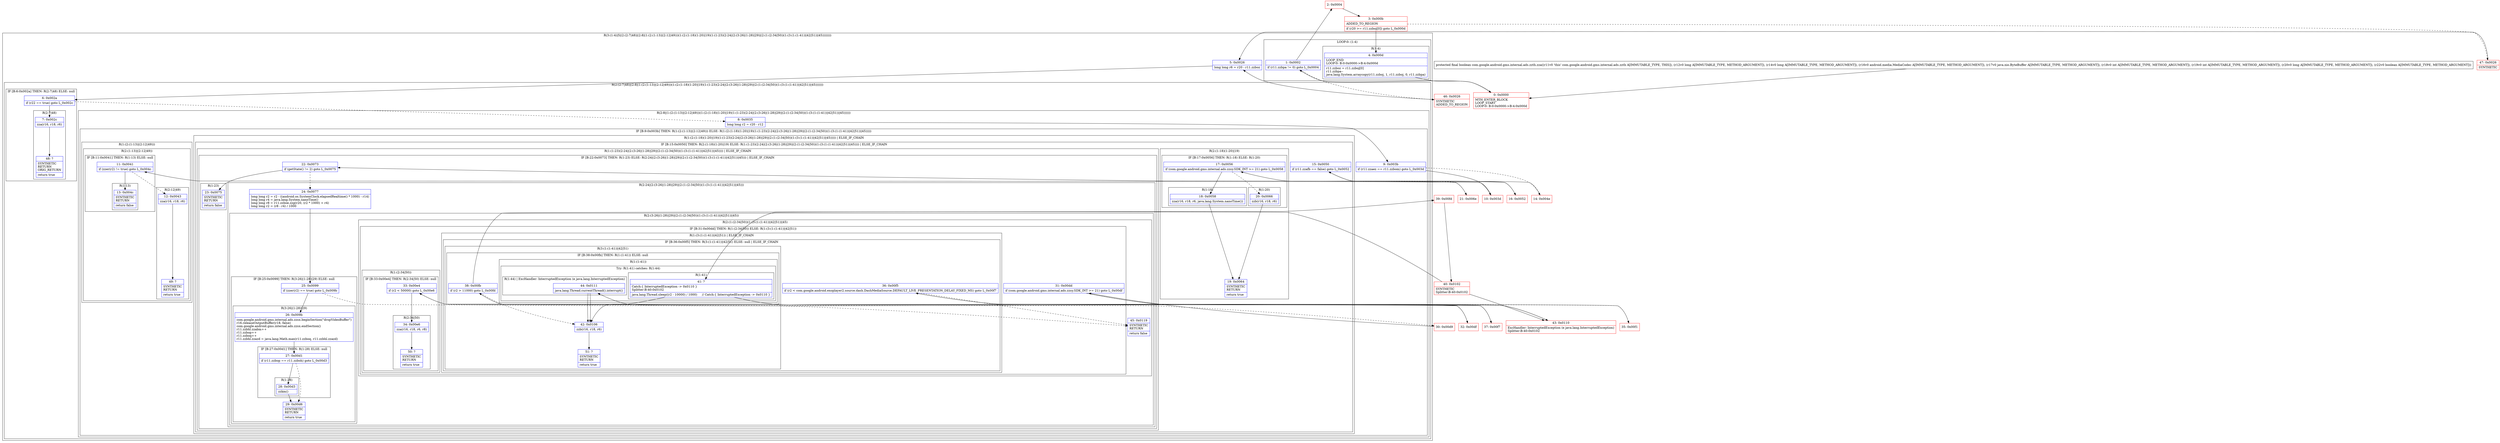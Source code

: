 digraph "CFG forcom.google.android.gms.internal.ads.zzth.zza(JJLandroid\/media\/MediaCodec;Ljava\/nio\/ByteBuffer;IIJZ)Z" {
subgraph cluster_Region_2100103945 {
label = "R(3:(1:4)|5|(2:(2:7|48)|(2:8|(1:(2:(1:13)|(2:12|49)))(1:(2:(1:18)(1:20)|19)(1:(1:23)(2:24|(2:(3:26|(1:28)|29)|(2:(1:(2:34|50))(1:(3:(1:(1:41))|42|51))|45))))))))";
node [shape=record,color=blue];
subgraph cluster_LoopRegion_173953867 {
label = "LOOP:0: (1:4)";
node [shape=record,color=blue];
Node_1 [shape=record,label="{1\:\ 0x0002|if (r11.zzbpa != 0) goto L_0x0004\l}"];
subgraph cluster_Region_1453056902 {
label = "R(1:4)";
node [shape=record,color=blue];
Node_4 [shape=record,label="{4\:\ 0x000d|LOOP_END\lLOOP:0: B:0:0x0000\-\>B:4:0x000d\l|r11.zzboz = r11.zzboj[0]\lr11.zzbpa\-\-\ljava.lang.System.arraycopy(r11.zzboj, 1, r11.zzboj, 0, r11.zzbpa)\l}"];
}
}
Node_5 [shape=record,label="{5\:\ 0x0026|long long r6 = r20 \- r11.zzboz\l}"];
subgraph cluster_Region_1615021437 {
label = "R(2:(2:7|48)|(2:8|(1:(2:(1:13)|(2:12|49)))(1:(2:(1:18)(1:20)|19)(1:(1:23)(2:24|(2:(3:26|(1:28)|29)|(2:(1:(2:34|50))(1:(3:(1:(1:41))|42|51))|45)))))))";
node [shape=record,color=blue];
subgraph cluster_IfRegion_118135915 {
label = "IF [B:6:0x002a] THEN: R(2:7|48) ELSE: null";
node [shape=record,color=blue];
Node_6 [shape=record,label="{6\:\ 0x002a|if (r22 == true) goto L_0x002c\l}"];
subgraph cluster_Region_666448080 {
label = "R(2:7|48)";
node [shape=record,color=blue];
Node_7 [shape=record,label="{7\:\ 0x002c|zza(r16, r18, r6)\l}"];
Node_48 [shape=record,label="{48\:\ ?|SYNTHETIC\lRETURN\lORIG_RETURN\l|return true\l}"];
}
}
subgraph cluster_Region_1390752301 {
label = "R(2:8|(1:(2:(1:13)|(2:12|49)))(1:(2:(1:18)(1:20)|19)(1:(1:23)(2:24|(2:(3:26|(1:28)|29)|(2:(1:(2:34|50))(1:(3:(1:(1:41))|42|51))|45))))))";
node [shape=record,color=blue];
Node_8 [shape=record,label="{8\:\ 0x0035|long long r2 = r20 \- r12\l}"];
subgraph cluster_IfRegion_2134262730 {
label = "IF [B:9:0x003b] THEN: R(1:(2:(1:13)|(2:12|49))) ELSE: R(1:(2:(1:18)(1:20)|19)(1:(1:23)(2:24|(2:(3:26|(1:28)|29)|(2:(1:(2:34|50))(1:(3:(1:(1:41))|42|51))|45)))))";
node [shape=record,color=blue];
Node_9 [shape=record,label="{9\:\ 0x003b|if (r11.zzaez == r11.zzbom) goto L_0x003d\l}"];
subgraph cluster_Region_1991776377 {
label = "R(1:(2:(1:13)|(2:12|49)))";
node [shape=record,color=blue];
subgraph cluster_Region_212521854 {
label = "R(2:(1:13)|(2:12|49))";
node [shape=record,color=blue];
subgraph cluster_IfRegion_1799808836 {
label = "IF [B:11:0x0041] THEN: R(1:13) ELSE: null";
node [shape=record,color=blue];
Node_11 [shape=record,label="{11\:\ 0x0041|if (zzer(r2) != true) goto L_0x004c\l}"];
subgraph cluster_Region_1603338052 {
label = "R(1:13)";
node [shape=record,color=blue];
Node_13 [shape=record,label="{13\:\ 0x004c|SYNTHETIC\lRETURN\l|return false\l}"];
}
}
subgraph cluster_Region_1782418343 {
label = "R(2:12|49)";
node [shape=record,color=blue];
Node_12 [shape=record,label="{12\:\ 0x0043|zza(r16, r18, r6)\l}"];
Node_49 [shape=record,label="{49\:\ ?|SYNTHETIC\lRETURN\l|return true\l}"];
}
}
}
subgraph cluster_Region_309714799 {
label = "R(1:(2:(1:18)(1:20)|19)(1:(1:23)(2:24|(2:(3:26|(1:28)|29)|(2:(1:(2:34|50))(1:(3:(1:(1:41))|42|51))|45))))) | ELSE_IF_CHAIN\l";
node [shape=record,color=blue];
subgraph cluster_IfRegion_616068744 {
label = "IF [B:15:0x0050] THEN: R(2:(1:18)(1:20)|19) ELSE: R(1:(1:23)(2:24|(2:(3:26|(1:28)|29)|(2:(1:(2:34|50))(1:(3:(1:(1:41))|42|51))|45)))) | ELSE_IF_CHAIN\l";
node [shape=record,color=blue];
Node_15 [shape=record,label="{15\:\ 0x0050|if (r11.zzafb == false) goto L_0x0052\l}"];
subgraph cluster_Region_2127786050 {
label = "R(2:(1:18)(1:20)|19)";
node [shape=record,color=blue];
subgraph cluster_IfRegion_652335619 {
label = "IF [B:17:0x0056] THEN: R(1:18) ELSE: R(1:20)";
node [shape=record,color=blue];
Node_17 [shape=record,label="{17\:\ 0x0056|if (com.google.android.gms.internal.ads.zzsy.SDK_INT \>= 21) goto L_0x0058\l}"];
subgraph cluster_Region_47571952 {
label = "R(1:18)";
node [shape=record,color=blue];
Node_18 [shape=record,label="{18\:\ 0x0058|zza(r16, r18, r6, java.lang.System.nanoTime())\l}"];
}
subgraph cluster_Region_397792736 {
label = "R(1:20)";
node [shape=record,color=blue];
Node_20 [shape=record,label="{20\:\ 0x0066|zzb(r16, r18, r6)\l}"];
}
}
Node_19 [shape=record,label="{19\:\ 0x0064|SYNTHETIC\lRETURN\l|return true\l}"];
}
subgraph cluster_Region_450094871 {
label = "R(1:(1:23)(2:24|(2:(3:26|(1:28)|29)|(2:(1:(2:34|50))(1:(3:(1:(1:41))|42|51))|45)))) | ELSE_IF_CHAIN\l";
node [shape=record,color=blue];
subgraph cluster_IfRegion_2109267699 {
label = "IF [B:22:0x0073] THEN: R(1:23) ELSE: R(2:24|(2:(3:26|(1:28)|29)|(2:(1:(2:34|50))(1:(3:(1:(1:41))|42|51))|45))) | ELSE_IF_CHAIN\l";
node [shape=record,color=blue];
Node_22 [shape=record,label="{22\:\ 0x0073|if (getState() != 2) goto L_0x0075\l}"];
subgraph cluster_Region_411885670 {
label = "R(1:23)";
node [shape=record,color=blue];
Node_23 [shape=record,label="{23\:\ 0x0075|SYNTHETIC\lRETURN\l|return false\l}"];
}
subgraph cluster_Region_809149874 {
label = "R(2:24|(2:(3:26|(1:28)|29)|(2:(1:(2:34|50))(1:(3:(1:(1:41))|42|51))|45)))";
node [shape=record,color=blue];
Node_24 [shape=record,label="{24\:\ 0x0077|long long r2 = r2 \- ((android.os.SystemClock.elapsedRealtime() * 1000) \- r14)\llong long r4 = java.lang.System.nanoTime()\llong long r8 = r11.zzboe.zzg(r20, (r2 * 1000) + r4)\llong long r2 = (r8 \- r4) \/ 1000\l}"];
subgraph cluster_Region_806686902 {
label = "R(2:(3:26|(1:28)|29)|(2:(1:(2:34|50))(1:(3:(1:(1:41))|42|51))|45))";
node [shape=record,color=blue];
subgraph cluster_IfRegion_1534162719 {
label = "IF [B:25:0x0099] THEN: R(3:26|(1:28)|29) ELSE: null";
node [shape=record,color=blue];
Node_25 [shape=record,label="{25\:\ 0x0099|if (zzer(r2) == true) goto L_0x009b\l}"];
subgraph cluster_Region_897299196 {
label = "R(3:26|(1:28)|29)";
node [shape=record,color=blue];
Node_26 [shape=record,label="{26\:\ 0x009b|com.google.android.gms.internal.ads.zzsx.beginSection(\"dropVideoBuffer\")\lr16.releaseOutputBuffer(r18, false)\lcom.google.android.gms.internal.ads.zzsx.endSection()\lr11.zzbhl.zzabm++\lr11.zzbop++\lr11.zzboq++\lr11.zzbhl.zzazd = java.lang.Math.max(r11.zzboq, r11.zzbhl.zzazd)\l}"];
subgraph cluster_IfRegion_244301286 {
label = "IF [B:27:0x00d1] THEN: R(1:28) ELSE: null";
node [shape=record,color=blue];
Node_27 [shape=record,label="{27\:\ 0x00d1|if (r11.zzbop == r11.zzboh) goto L_0x00d3\l}"];
subgraph cluster_Region_1904210817 {
label = "R(1:28)";
node [shape=record,color=blue];
Node_28 [shape=record,label="{28\:\ 0x00d3|zzkm()\l}"];
}
}
Node_29 [shape=record,label="{29\:\ 0x00d6|SYNTHETIC\lRETURN\l|return true\l}"];
}
}
subgraph cluster_Region_1777851832 {
label = "R(2:(1:(2:34|50))(1:(3:(1:(1:41))|42|51))|45)";
node [shape=record,color=blue];
subgraph cluster_IfRegion_32734760 {
label = "IF [B:31:0x00dd] THEN: R(1:(2:34|50)) ELSE: R(1:(3:(1:(1:41))|42|51))";
node [shape=record,color=blue];
Node_31 [shape=record,label="{31\:\ 0x00dd|if (com.google.android.gms.internal.ads.zzsy.SDK_INT \>= 21) goto L_0x00df\l}"];
subgraph cluster_Region_1918931837 {
label = "R(1:(2:34|50))";
node [shape=record,color=blue];
subgraph cluster_IfRegion_553533958 {
label = "IF [B:33:0x00e4] THEN: R(2:34|50) ELSE: null";
node [shape=record,color=blue];
Node_33 [shape=record,label="{33\:\ 0x00e4|if (r2 \< 50000) goto L_0x00e6\l}"];
subgraph cluster_Region_2036619382 {
label = "R(2:34|50)";
node [shape=record,color=blue];
Node_34 [shape=record,label="{34\:\ 0x00e6|zza(r16, r18, r6, r8)\l}"];
Node_50 [shape=record,label="{50\:\ ?|SYNTHETIC\lRETURN\l|return true\l}"];
}
}
}
subgraph cluster_Region_2089653579 {
label = "R(1:(3:(1:(1:41))|42|51)) | ELSE_IF_CHAIN\l";
node [shape=record,color=blue];
subgraph cluster_IfRegion_2094988698 {
label = "IF [B:36:0x00f5] THEN: R(3:(1:(1:41))|42|51) ELSE: null | ELSE_IF_CHAIN\l";
node [shape=record,color=blue];
Node_36 [shape=record,label="{36\:\ 0x00f5|if (r2 \< com.google.android.exoplayer2.source.dash.DashMediaSource.DEFAULT_LIVE_PRESENTATION_DELAY_FIXED_MS) goto L_0x00f7\l}"];
subgraph cluster_Region_2139264078 {
label = "R(3:(1:(1:41))|42|51)";
node [shape=record,color=blue];
subgraph cluster_IfRegion_430755974 {
label = "IF [B:38:0x00fb] THEN: R(1:(1:41)) ELSE: null";
node [shape=record,color=blue];
Node_38 [shape=record,label="{38\:\ 0x00fb|if (r2 \> 11000) goto L_0x00fd\l}"];
subgraph cluster_Region_734039423 {
label = "R(1:(1:41))";
node [shape=record,color=blue];
subgraph cluster_TryCatchRegion_827892753 {
label = "Try: R(1:41) catches: R(1:44)";
node [shape=record,color=blue];
subgraph cluster_Region_1228248355 {
label = "R(1:41)";
node [shape=record,color=blue];
Node_41 [shape=record,label="{41\:\ ?|Catch:\{ InterruptedException \-\> 0x0110 \}\lSplitter:B:40:0x0102\l|java.lang.Thread.sleep((r2 \- 10000) \/ 1000)     \/\/ Catch:\{ InterruptedException \-\> 0x0110 \}\l}"];
}
subgraph cluster_Region_1196761660 {
label = "R(1:44) | ExcHandler: InterruptedException (e java.lang.InterruptedException)\l";
node [shape=record,color=blue];
Node_44 [shape=record,label="{44\:\ 0x0111|java.lang.Thread.currentThread().interrupt()\l}"];
}
}
}
}
Node_42 [shape=record,label="{42\:\ 0x0106|zzb(r16, r18, r6)\l}"];
Node_51 [shape=record,label="{51\:\ ?|SYNTHETIC\lRETURN\l|return true\l}"];
}
}
}
}
Node_45 [shape=record,label="{45\:\ 0x0119|SYNTHETIC\lRETURN\l|return false\l}"];
}
}
}
}
}
}
}
}
}
}
}
subgraph cluster_Region_1196761660 {
label = "R(1:44) | ExcHandler: InterruptedException (e java.lang.InterruptedException)\l";
node [shape=record,color=blue];
Node_44 [shape=record,label="{44\:\ 0x0111|java.lang.Thread.currentThread().interrupt()\l}"];
}
Node_0 [shape=record,color=red,label="{0\:\ 0x0000|MTH_ENTER_BLOCK\lLOOP_START\lLOOP:0: B:0:0x0000\-\>B:4:0x000d\l}"];
Node_2 [shape=record,color=red,label="{2\:\ 0x0004}"];
Node_3 [shape=record,color=red,label="{3\:\ 0x000b|ADDED_TO_REGION\l|if (r20 \>= r11.zzboj[0]) goto L_0x000d\l}"];
Node_10 [shape=record,color=red,label="{10\:\ 0x003d}"];
Node_14 [shape=record,color=red,label="{14\:\ 0x004e}"];
Node_16 [shape=record,color=red,label="{16\:\ 0x0052}"];
Node_21 [shape=record,color=red,label="{21\:\ 0x006e}"];
Node_30 [shape=record,color=red,label="{30\:\ 0x00d9}"];
Node_32 [shape=record,color=red,label="{32\:\ 0x00df}"];
Node_35 [shape=record,color=red,label="{35\:\ 0x00f1}"];
Node_37 [shape=record,color=red,label="{37\:\ 0x00f7}"];
Node_39 [shape=record,color=red,label="{39\:\ 0x00fd}"];
Node_40 [shape=record,color=red,label="{40\:\ 0x0102|SYNTHETIC\lSplitter:B:40:0x0102\l}"];
Node_43 [shape=record,color=red,label="{43\:\ 0x0110|ExcHandler: InterruptedException (e java.lang.InterruptedException)\lSplitter:B:40:0x0102\l}"];
Node_46 [shape=record,color=red,label="{46\:\ 0x0026|SYNTHETIC\lADDED_TO_REGION\l}"];
Node_47 [shape=record,color=red,label="{47\:\ 0x0026|SYNTHETIC\l}"];
MethodNode[shape=record,label="{protected final boolean com.google.android.gms.internal.ads.zzth.zza((r11v0 'this' com.google.android.gms.internal.ads.zzth A[IMMUTABLE_TYPE, THIS]), (r12v0 long A[IMMUTABLE_TYPE, METHOD_ARGUMENT]), (r14v0 long A[IMMUTABLE_TYPE, METHOD_ARGUMENT]), (r16v0 android.media.MediaCodec A[IMMUTABLE_TYPE, METHOD_ARGUMENT]), (r17v0 java.nio.ByteBuffer A[IMMUTABLE_TYPE, METHOD_ARGUMENT]), (r18v0 int A[IMMUTABLE_TYPE, METHOD_ARGUMENT]), (r19v0 int A[IMMUTABLE_TYPE, METHOD_ARGUMENT]), (r20v0 long A[IMMUTABLE_TYPE, METHOD_ARGUMENT]), (r22v0 boolean A[IMMUTABLE_TYPE, METHOD_ARGUMENT])) }"];
MethodNode -> Node_0;
Node_1 -> Node_2;
Node_1 -> Node_46[style=dashed];
Node_4 -> Node_0;
Node_5 -> Node_6;
Node_6 -> Node_7;
Node_6 -> Node_8[style=dashed];
Node_7 -> Node_48;
Node_8 -> Node_9;
Node_9 -> Node_10;
Node_9 -> Node_14[style=dashed];
Node_11 -> Node_12[style=dashed];
Node_11 -> Node_13;
Node_12 -> Node_49;
Node_15 -> Node_16;
Node_15 -> Node_21[style=dashed];
Node_17 -> Node_18;
Node_17 -> Node_20[style=dashed];
Node_18 -> Node_19;
Node_20 -> Node_19;
Node_22 -> Node_23;
Node_22 -> Node_24[style=dashed];
Node_24 -> Node_25;
Node_25 -> Node_26;
Node_25 -> Node_30[style=dashed];
Node_26 -> Node_27;
Node_27 -> Node_28;
Node_27 -> Node_29[style=dashed];
Node_28 -> Node_29;
Node_31 -> Node_32;
Node_31 -> Node_35[style=dashed];
Node_33 -> Node_34;
Node_33 -> Node_45[style=dashed];
Node_34 -> Node_50;
Node_36 -> Node_37;
Node_36 -> Node_45[style=dashed];
Node_38 -> Node_39;
Node_38 -> Node_42[style=dashed];
Node_41 -> Node_42;
Node_41 -> Node_43;
Node_44 -> Node_42;
Node_42 -> Node_51;
Node_44 -> Node_42;
Node_0 -> Node_1;
Node_2 -> Node_3;
Node_3 -> Node_4;
Node_3 -> Node_47[style=dashed];
Node_10 -> Node_11;
Node_14 -> Node_15;
Node_16 -> Node_17;
Node_21 -> Node_22;
Node_30 -> Node_31;
Node_32 -> Node_33;
Node_35 -> Node_36;
Node_37 -> Node_38;
Node_39 -> Node_40;
Node_40 -> Node_41;
Node_40 -> Node_43;
Node_43 -> Node_44;
Node_46 -> Node_5;
Node_47 -> Node_5;
}

